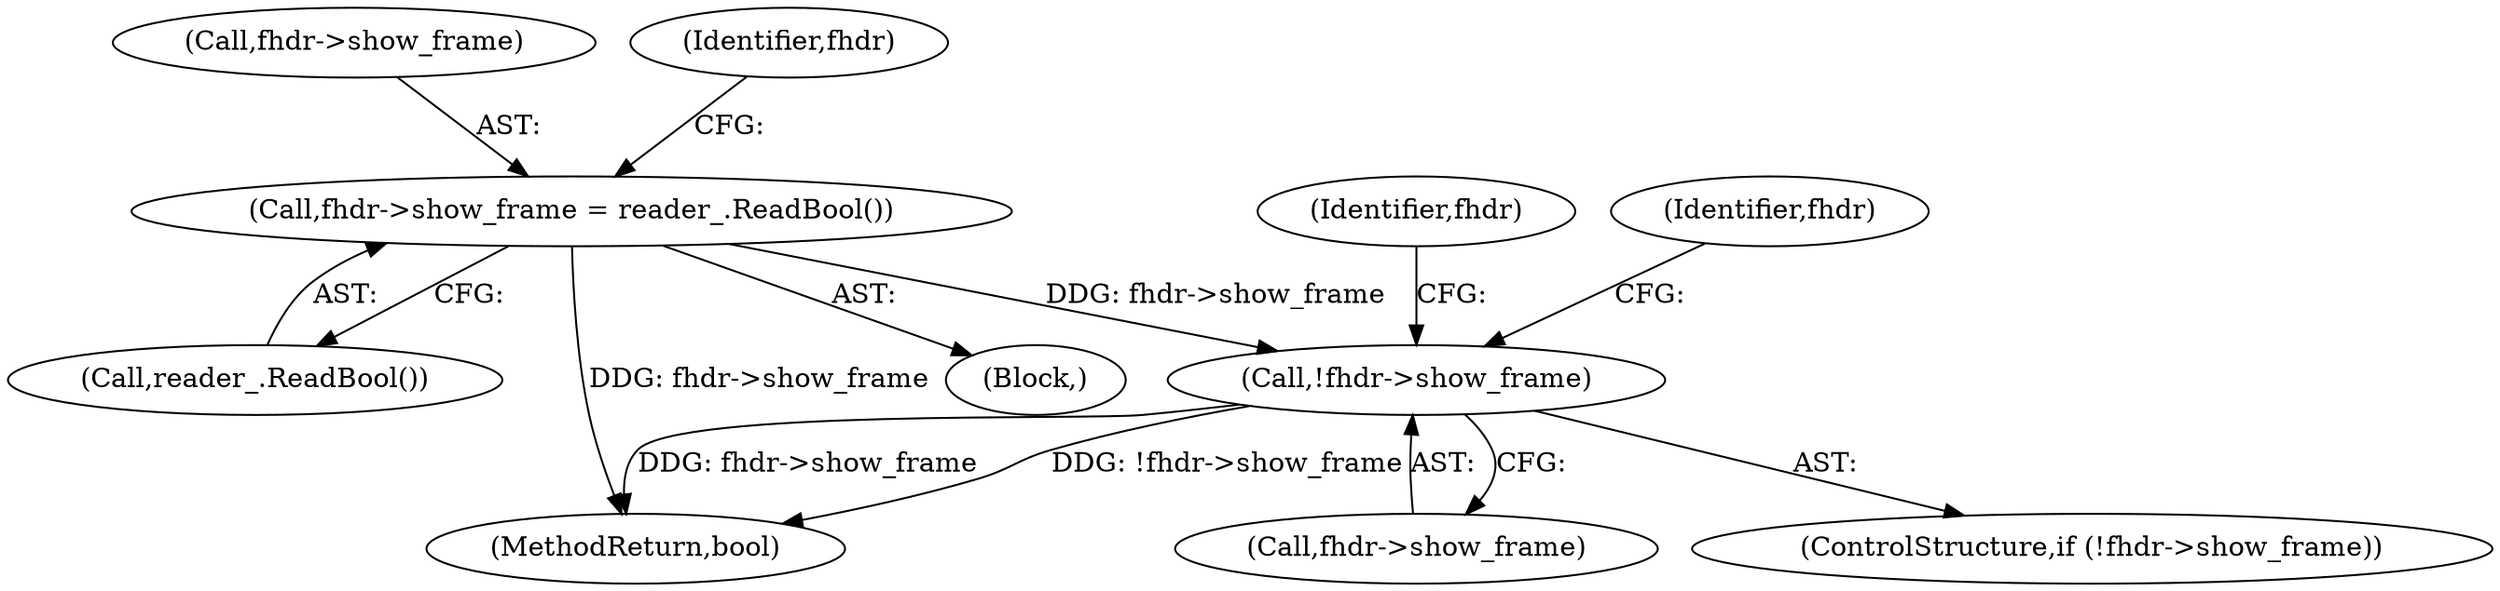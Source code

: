 digraph "0_Chrome_27c68f543e5eba779902447445dfb05ec3f5bf75_15@pointer" {
"1000224" [label="(Call,!fhdr->show_frame)"];
"1000176" [label="(Call,fhdr->show_frame = reader_.ReadBool())"];
"1000102" [label="(Block,)"];
"1000177" [label="(Call,fhdr->show_frame)"];
"1000225" [label="(Call,fhdr->show_frame)"];
"1000183" [label="(Identifier,fhdr)"];
"1000176" [label="(Call,fhdr->show_frame = reader_.ReadBool())"];
"1000236" [label="(Identifier,fhdr)"];
"1000224" [label="(Call,!fhdr->show_frame)"];
"1000230" [label="(Identifier,fhdr)"];
"1000180" [label="(Call,reader_.ReadBool())"];
"1000453" [label="(MethodReturn,bool)"];
"1000223" [label="(ControlStructure,if (!fhdr->show_frame))"];
"1000224" -> "1000223"  [label="AST: "];
"1000224" -> "1000225"  [label="CFG: "];
"1000225" -> "1000224"  [label="AST: "];
"1000230" -> "1000224"  [label="CFG: "];
"1000236" -> "1000224"  [label="CFG: "];
"1000224" -> "1000453"  [label="DDG: fhdr->show_frame"];
"1000224" -> "1000453"  [label="DDG: !fhdr->show_frame"];
"1000176" -> "1000224"  [label="DDG: fhdr->show_frame"];
"1000176" -> "1000102"  [label="AST: "];
"1000176" -> "1000180"  [label="CFG: "];
"1000177" -> "1000176"  [label="AST: "];
"1000180" -> "1000176"  [label="AST: "];
"1000183" -> "1000176"  [label="CFG: "];
"1000176" -> "1000453"  [label="DDG: fhdr->show_frame"];
}
